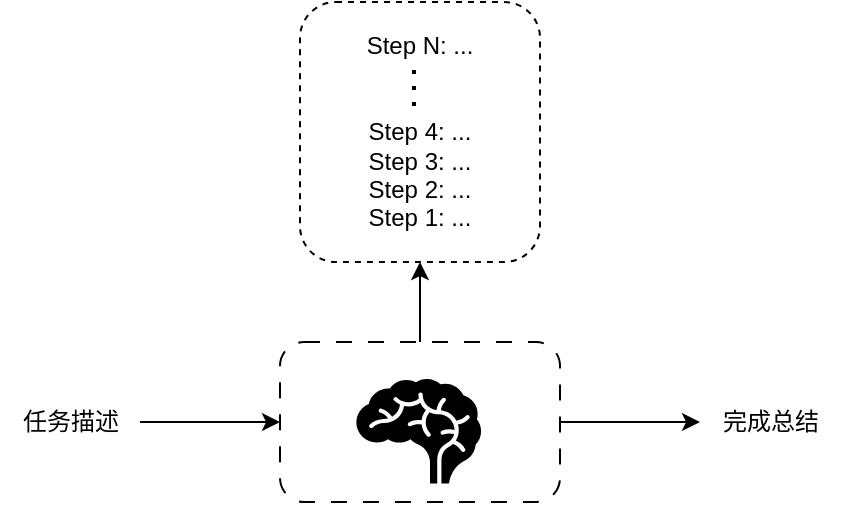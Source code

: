 <mxfile version="27.1.5">
  <diagram name="第 1 页" id="_yndxhzU7Maw5wJ28-bM">
    <mxGraphModel dx="1234" dy="790" grid="1" gridSize="10" guides="1" tooltips="1" connect="1" arrows="1" fold="1" page="1" pageScale="1" pageWidth="827" pageHeight="1169" math="0" shadow="0">
      <root>
        <mxCell id="0" />
        <mxCell id="1" parent="0" />
        <mxCell id="-CYZlLNWBoOgKk3orSqt-6" value="" style="edgeStyle=orthogonalEdgeStyle;rounded=0;orthogonalLoop=1;jettySize=auto;html=1;entryX=0;entryY=0.5;entryDx=0;entryDy=0;" edge="1" parent="1" source="-CYZlLNWBoOgKk3orSqt-4" target="-CYZlLNWBoOgKk3orSqt-3">
          <mxGeometry relative="1" as="geometry" />
        </mxCell>
        <mxCell id="-CYZlLNWBoOgKk3orSqt-4" value="任务描述" style="text;html=1;align=center;verticalAlign=middle;resizable=0;points=[];autosize=1;strokeColor=none;fillColor=none;" vertex="1" parent="1">
          <mxGeometry x="290" y="315" width="70" height="30" as="geometry" />
        </mxCell>
        <mxCell id="-CYZlLNWBoOgKk3orSqt-5" value="" style="group" vertex="1" connectable="0" parent="1">
          <mxGeometry x="430" y="290" width="140" height="80" as="geometry" />
        </mxCell>
        <mxCell id="-CYZlLNWBoOgKk3orSqt-3" value="" style="rounded=1;whiteSpace=wrap;html=1;dashed=1;dashPattern=8 8;" vertex="1" parent="-CYZlLNWBoOgKk3orSqt-5">
          <mxGeometry width="140" height="80" as="geometry" />
        </mxCell>
        <mxCell id="-CYZlLNWBoOgKk3orSqt-2" value="" style="shape=mxgraph.signs.healthcare.brain;html=1;pointerEvents=1;fillColor=#000000;strokeColor=none;verticalLabelPosition=bottom;verticalAlign=top;align=center;" vertex="1" parent="-CYZlLNWBoOgKk3orSqt-5">
          <mxGeometry x="38.182" y="18.462" width="62.364" height="52.308" as="geometry" />
        </mxCell>
        <mxCell id="-CYZlLNWBoOgKk3orSqt-8" value="完成总结" style="text;html=1;align=center;verticalAlign=middle;resizable=0;points=[];autosize=1;strokeColor=none;fillColor=none;" vertex="1" parent="1">
          <mxGeometry x="640" y="315" width="70" height="30" as="geometry" />
        </mxCell>
        <mxCell id="-CYZlLNWBoOgKk3orSqt-9" value="" style="edgeStyle=orthogonalEdgeStyle;rounded=0;orthogonalLoop=1;jettySize=auto;html=1;" edge="1" parent="1" source="-CYZlLNWBoOgKk3orSqt-3" target="-CYZlLNWBoOgKk3orSqt-8">
          <mxGeometry relative="1" as="geometry" />
        </mxCell>
        <mxCell id="-CYZlLNWBoOgKk3orSqt-12" value="Step N: ...&lt;div&gt;&lt;br&gt;&lt;/div&gt;&lt;div&gt;&lt;br&gt;&lt;div&gt;Step 4: ...&lt;div&gt;Step 3: ...&lt;/div&gt;&lt;div&gt;Step 2: ...&lt;/div&gt;&lt;div&gt;Step 1: ...&lt;/div&gt;&lt;/div&gt;&lt;/div&gt;" style="rounded=1;whiteSpace=wrap;html=1;dashed=1;" vertex="1" parent="1">
          <mxGeometry x="440" y="120" width="120" height="130" as="geometry" />
        </mxCell>
        <mxCell id="-CYZlLNWBoOgKk3orSqt-13" value="" style="endArrow=classic;html=1;rounded=0;exitX=0.5;exitY=0;exitDx=0;exitDy=0;entryX=0.5;entryY=1;entryDx=0;entryDy=0;" edge="1" parent="1" source="-CYZlLNWBoOgKk3orSqt-3" target="-CYZlLNWBoOgKk3orSqt-12">
          <mxGeometry width="50" height="50" relative="1" as="geometry">
            <mxPoint x="390" y="430" as="sourcePoint" />
            <mxPoint x="440" y="380" as="targetPoint" />
          </mxGeometry>
        </mxCell>
        <mxCell id="-CYZlLNWBoOgKk3orSqt-15" value="" style="endArrow=none;dashed=1;html=1;dashPattern=1 3;strokeWidth=2;rounded=0;" edge="1" parent="1">
          <mxGeometry width="50" height="50" relative="1" as="geometry">
            <mxPoint x="497" y="172" as="sourcePoint" />
            <mxPoint x="497" y="152" as="targetPoint" />
          </mxGeometry>
        </mxCell>
      </root>
    </mxGraphModel>
  </diagram>
</mxfile>
